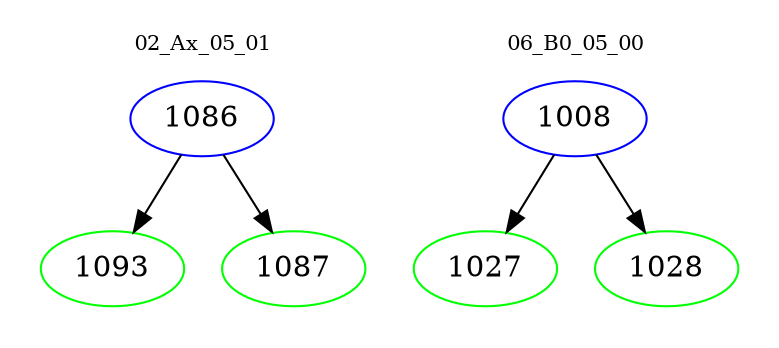 digraph{
subgraph cluster_0 {
color = white
label = "02_Ax_05_01";
fontsize=10;
T0_1086 [label="1086", color="blue"]
T0_1086 -> T0_1093 [color="black"]
T0_1093 [label="1093", color="green"]
T0_1086 -> T0_1087 [color="black"]
T0_1087 [label="1087", color="green"]
}
subgraph cluster_1 {
color = white
label = "06_B0_05_00";
fontsize=10;
T1_1008 [label="1008", color="blue"]
T1_1008 -> T1_1027 [color="black"]
T1_1027 [label="1027", color="green"]
T1_1008 -> T1_1028 [color="black"]
T1_1028 [label="1028", color="green"]
}
}

